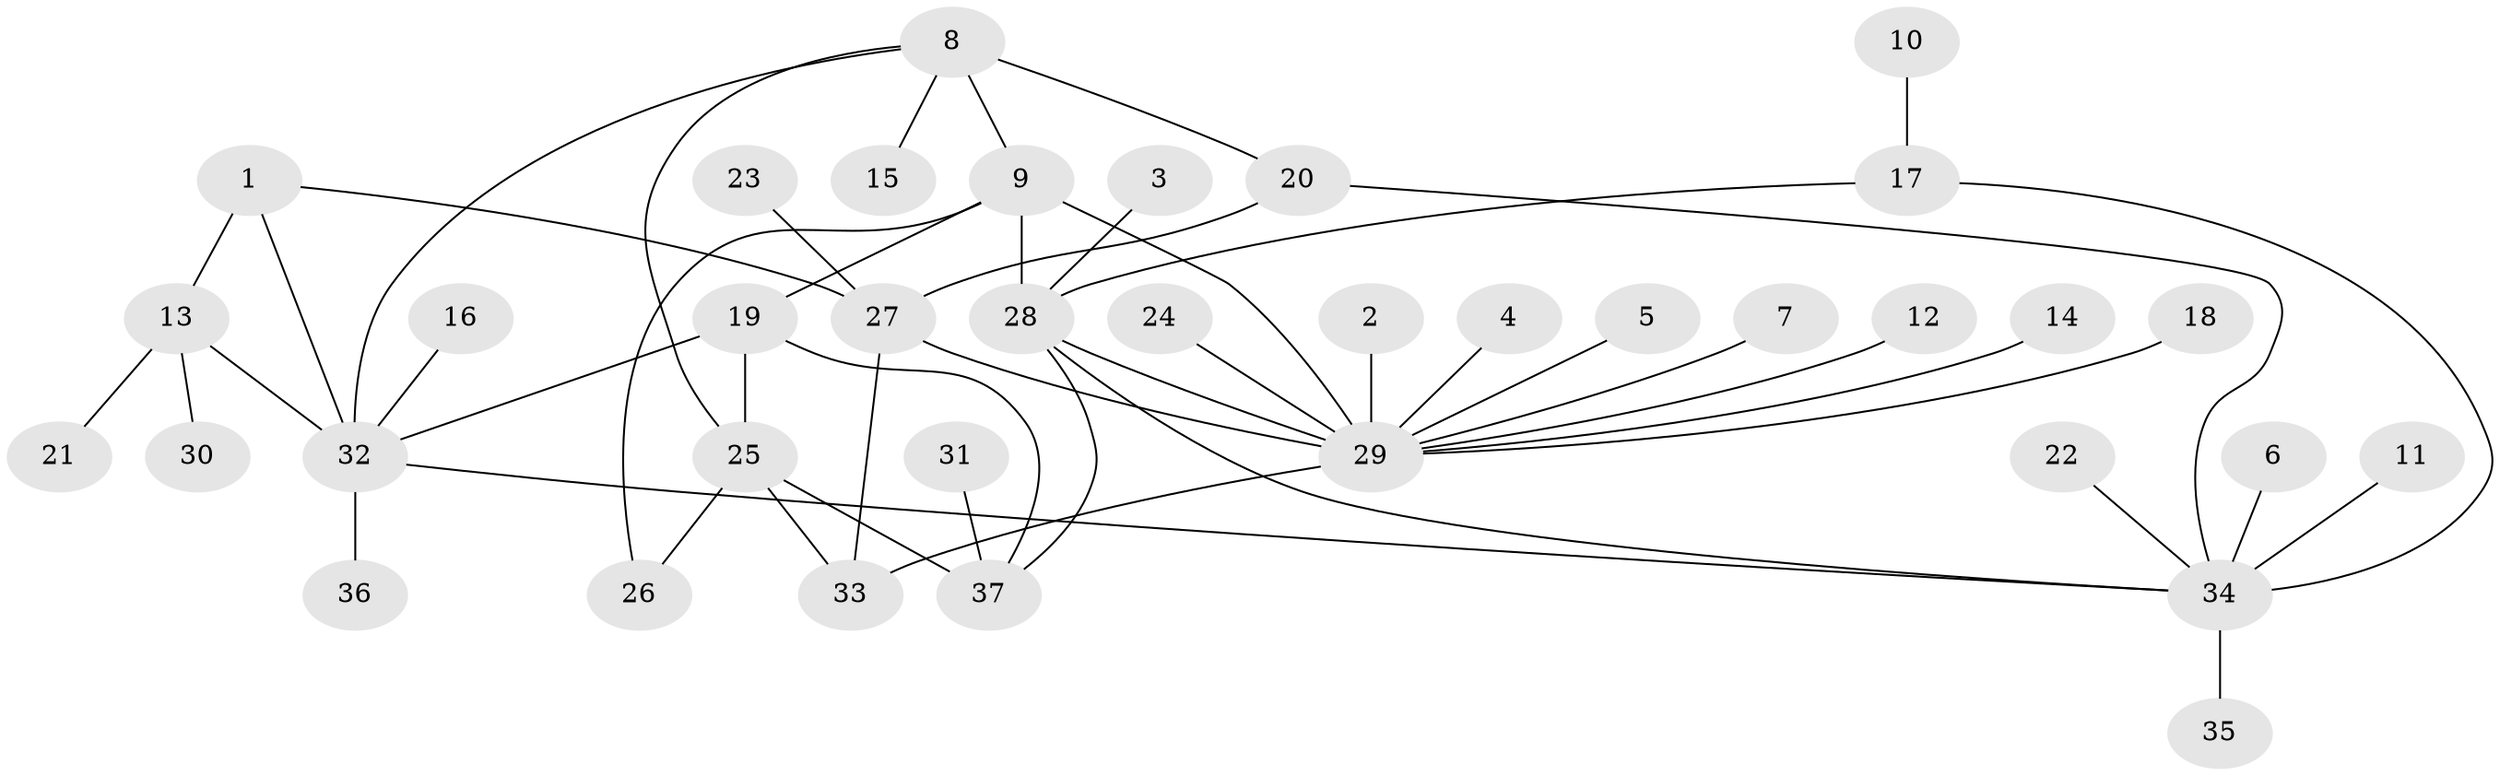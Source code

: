 // original degree distribution, {10: 0.010869565217391304, 12: 0.010869565217391304, 5: 0.043478260869565216, 4: 0.05434782608695652, 7: 0.06521739130434782, 9: 0.010869565217391304, 6: 0.010869565217391304, 16: 0.010869565217391304, 3: 0.05434782608695652, 11: 0.010869565217391304, 1: 0.5978260869565217, 2: 0.11956521739130435}
// Generated by graph-tools (version 1.1) at 2025/37/03/04/25 23:37:38]
// undirected, 37 vertices, 50 edges
graph export_dot {
  node [color=gray90,style=filled];
  1;
  2;
  3;
  4;
  5;
  6;
  7;
  8;
  9;
  10;
  11;
  12;
  13;
  14;
  15;
  16;
  17;
  18;
  19;
  20;
  21;
  22;
  23;
  24;
  25;
  26;
  27;
  28;
  29;
  30;
  31;
  32;
  33;
  34;
  35;
  36;
  37;
  1 -- 13 [weight=2.0];
  1 -- 27 [weight=1.0];
  1 -- 32 [weight=2.0];
  2 -- 29 [weight=1.0];
  3 -- 28 [weight=1.0];
  4 -- 29 [weight=1.0];
  5 -- 29 [weight=1.0];
  6 -- 34 [weight=1.0];
  7 -- 29 [weight=1.0];
  8 -- 9 [weight=1.0];
  8 -- 15 [weight=1.0];
  8 -- 20 [weight=3.0];
  8 -- 25 [weight=2.0];
  8 -- 32 [weight=1.0];
  9 -- 19 [weight=1.0];
  9 -- 26 [weight=1.0];
  9 -- 28 [weight=1.0];
  9 -- 29 [weight=1.0];
  10 -- 17 [weight=1.0];
  11 -- 34 [weight=1.0];
  12 -- 29 [weight=1.0];
  13 -- 21 [weight=1.0];
  13 -- 30 [weight=1.0];
  13 -- 32 [weight=1.0];
  14 -- 29 [weight=1.0];
  16 -- 32 [weight=1.0];
  17 -- 28 [weight=2.0];
  17 -- 34 [weight=2.0];
  18 -- 29 [weight=1.0];
  19 -- 25 [weight=2.0];
  19 -- 32 [weight=1.0];
  19 -- 37 [weight=1.0];
  20 -- 27 [weight=3.0];
  20 -- 34 [weight=1.0];
  22 -- 34 [weight=1.0];
  23 -- 27 [weight=1.0];
  24 -- 29 [weight=1.0];
  25 -- 26 [weight=1.0];
  25 -- 33 [weight=1.0];
  25 -- 37 [weight=2.0];
  27 -- 29 [weight=1.0];
  27 -- 33 [weight=2.0];
  28 -- 29 [weight=1.0];
  28 -- 34 [weight=1.0];
  28 -- 37 [weight=1.0];
  29 -- 33 [weight=2.0];
  31 -- 37 [weight=1.0];
  32 -- 34 [weight=1.0];
  32 -- 36 [weight=1.0];
  34 -- 35 [weight=1.0];
}
